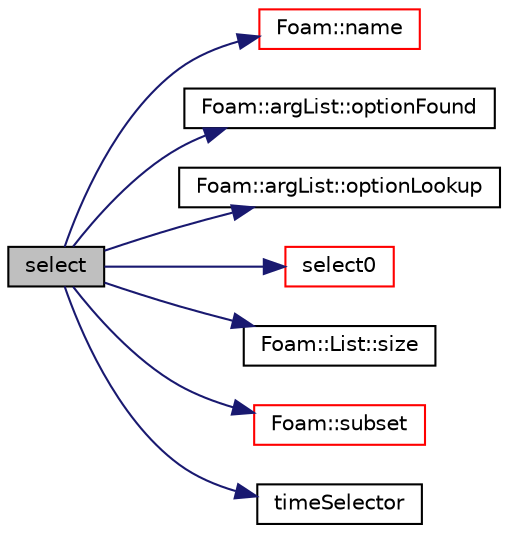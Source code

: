 digraph "select"
{
  bgcolor="transparent";
  edge [fontname="Helvetica",fontsize="10",labelfontname="Helvetica",labelfontsize="10"];
  node [fontname="Helvetica",fontsize="10",shape=record];
  rankdir="LR";
  Node1 [label="select",height=0.2,width=0.4,color="black", fillcolor="grey75", style="filled", fontcolor="black"];
  Node1 -> Node2 [color="midnightblue",fontsize="10",style="solid",fontname="Helvetica"];
  Node2 [label="Foam::name",height=0.2,width=0.4,color="red",URL="$a10887.html#adcb0df2bd4953cb6bb390272d8263c3a",tooltip="Return a string representation of a complex. "];
  Node1 -> Node3 [color="midnightblue",fontsize="10",style="solid",fontname="Helvetica"];
  Node3 [label="Foam::argList::optionFound",height=0.2,width=0.4,color="black",URL="$a00064.html#a1448e8925bc2243c51fa37aa47b66453",tooltip="Return true if the named option is found. "];
  Node1 -> Node4 [color="midnightblue",fontsize="10",style="solid",fontname="Helvetica"];
  Node4 [label="Foam::argList::optionLookup",height=0.2,width=0.4,color="black",URL="$a00064.html#aa2d4bc0749e875e4878682fe256cff50",tooltip="Return an IStringStream from the named option. "];
  Node1 -> Node5 [color="midnightblue",fontsize="10",style="solid",fontname="Helvetica"];
  Node5 [label="select0",height=0.2,width=0.4,color="red",URL="$a02701.html#a8438f603c31fb433e6a1bc4f9137af62",tooltip="Return the set of times selected based on the argList options. "];
  Node1 -> Node6 [color="midnightblue",fontsize="10",style="solid",fontname="Helvetica"];
  Node6 [label="Foam::List::size",height=0.2,width=0.4,color="black",URL="$a01392.html#a8a5f6fa29bd4b500caf186f60245b384",tooltip="Override size to be inconsistent with allocated storage. "];
  Node1 -> Node7 [color="midnightblue",fontsize="10",style="solid",fontname="Helvetica"];
  Node7 [label="Foam::subset",height=0.2,width=0.4,color="red",URL="$a10887.html#af053f0dfbaeb31c38d85eb32efcd00d1",tooltip="Extract elements of List when select is a certain value. "];
  Node1 -> Node8 [color="midnightblue",fontsize="10",style="solid",fontname="Helvetica"];
  Node8 [label="timeSelector",height=0.2,width=0.4,color="black",URL="$a02701.html#ab6648972fb23f7d0492d92915225be7d",tooltip="Construct Null. "];
}
